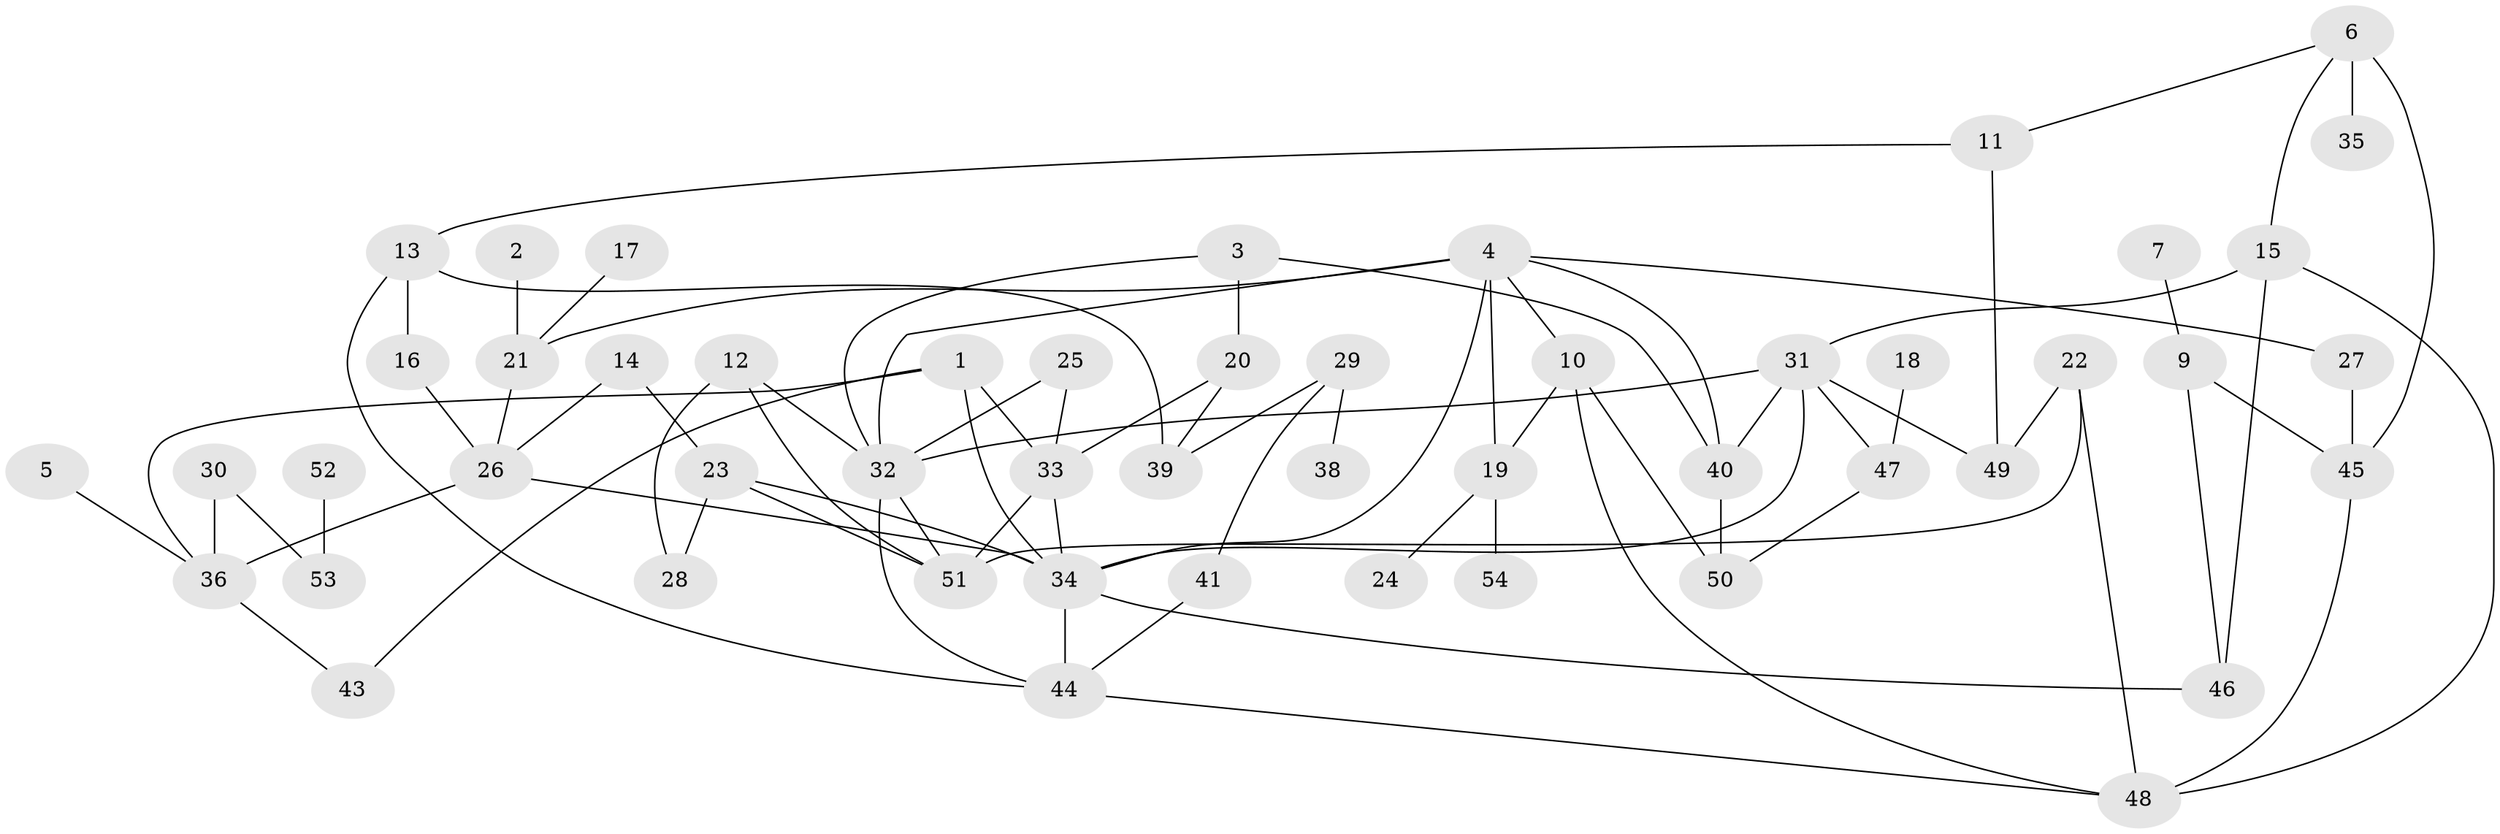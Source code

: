 // original degree distribution, {4: 0.19480519480519481, 1: 0.19480519480519481, 3: 0.24675324675324675, 7: 0.012987012987012988, 5: 0.09090909090909091, 2: 0.22077922077922077, 0: 0.025974025974025976, 6: 0.012987012987012988}
// Generated by graph-tools (version 1.1) at 2025/35/03/04/25 23:35:48]
// undirected, 51 vertices, 81 edges
graph export_dot {
  node [color=gray90,style=filled];
  1;
  2;
  3;
  4;
  5;
  6;
  7;
  9;
  10;
  11;
  12;
  13;
  14;
  15;
  16;
  17;
  18;
  19;
  20;
  21;
  22;
  23;
  24;
  25;
  26;
  27;
  28;
  29;
  30;
  31;
  32;
  33;
  34;
  35;
  36;
  38;
  39;
  40;
  41;
  43;
  44;
  45;
  46;
  47;
  48;
  49;
  50;
  51;
  52;
  53;
  54;
  1 -- 33 [weight=1.0];
  1 -- 34 [weight=1.0];
  1 -- 36 [weight=1.0];
  1 -- 43 [weight=1.0];
  2 -- 21 [weight=1.0];
  3 -- 20 [weight=1.0];
  3 -- 32 [weight=1.0];
  3 -- 40 [weight=1.0];
  4 -- 10 [weight=1.0];
  4 -- 19 [weight=1.0];
  4 -- 21 [weight=1.0];
  4 -- 27 [weight=1.0];
  4 -- 32 [weight=1.0];
  4 -- 34 [weight=1.0];
  4 -- 40 [weight=1.0];
  5 -- 36 [weight=1.0];
  6 -- 11 [weight=1.0];
  6 -- 15 [weight=1.0];
  6 -- 35 [weight=1.0];
  6 -- 45 [weight=2.0];
  7 -- 9 [weight=1.0];
  9 -- 45 [weight=1.0];
  9 -- 46 [weight=1.0];
  10 -- 19 [weight=1.0];
  10 -- 48 [weight=1.0];
  10 -- 50 [weight=1.0];
  11 -- 13 [weight=1.0];
  11 -- 49 [weight=1.0];
  12 -- 28 [weight=1.0];
  12 -- 32 [weight=1.0];
  12 -- 51 [weight=1.0];
  13 -- 16 [weight=1.0];
  13 -- 39 [weight=1.0];
  13 -- 44 [weight=1.0];
  14 -- 23 [weight=1.0];
  14 -- 26 [weight=1.0];
  15 -- 31 [weight=1.0];
  15 -- 46 [weight=1.0];
  15 -- 48 [weight=1.0];
  16 -- 26 [weight=1.0];
  17 -- 21 [weight=1.0];
  18 -- 47 [weight=1.0];
  19 -- 24 [weight=1.0];
  19 -- 54 [weight=1.0];
  20 -- 33 [weight=1.0];
  20 -- 39 [weight=1.0];
  21 -- 26 [weight=1.0];
  22 -- 48 [weight=1.0];
  22 -- 49 [weight=2.0];
  22 -- 51 [weight=1.0];
  23 -- 28 [weight=1.0];
  23 -- 34 [weight=1.0];
  23 -- 51 [weight=1.0];
  25 -- 32 [weight=1.0];
  25 -- 33 [weight=1.0];
  26 -- 34 [weight=1.0];
  26 -- 36 [weight=1.0];
  27 -- 45 [weight=1.0];
  29 -- 38 [weight=1.0];
  29 -- 39 [weight=1.0];
  29 -- 41 [weight=1.0];
  30 -- 36 [weight=1.0];
  30 -- 53 [weight=1.0];
  31 -- 32 [weight=1.0];
  31 -- 34 [weight=1.0];
  31 -- 40 [weight=1.0];
  31 -- 47 [weight=1.0];
  31 -- 49 [weight=1.0];
  32 -- 44 [weight=1.0];
  32 -- 51 [weight=1.0];
  33 -- 34 [weight=1.0];
  33 -- 51 [weight=1.0];
  34 -- 44 [weight=1.0];
  34 -- 46 [weight=1.0];
  36 -- 43 [weight=1.0];
  40 -- 50 [weight=2.0];
  41 -- 44 [weight=1.0];
  44 -- 48 [weight=1.0];
  45 -- 48 [weight=1.0];
  47 -- 50 [weight=1.0];
  52 -- 53 [weight=1.0];
}
